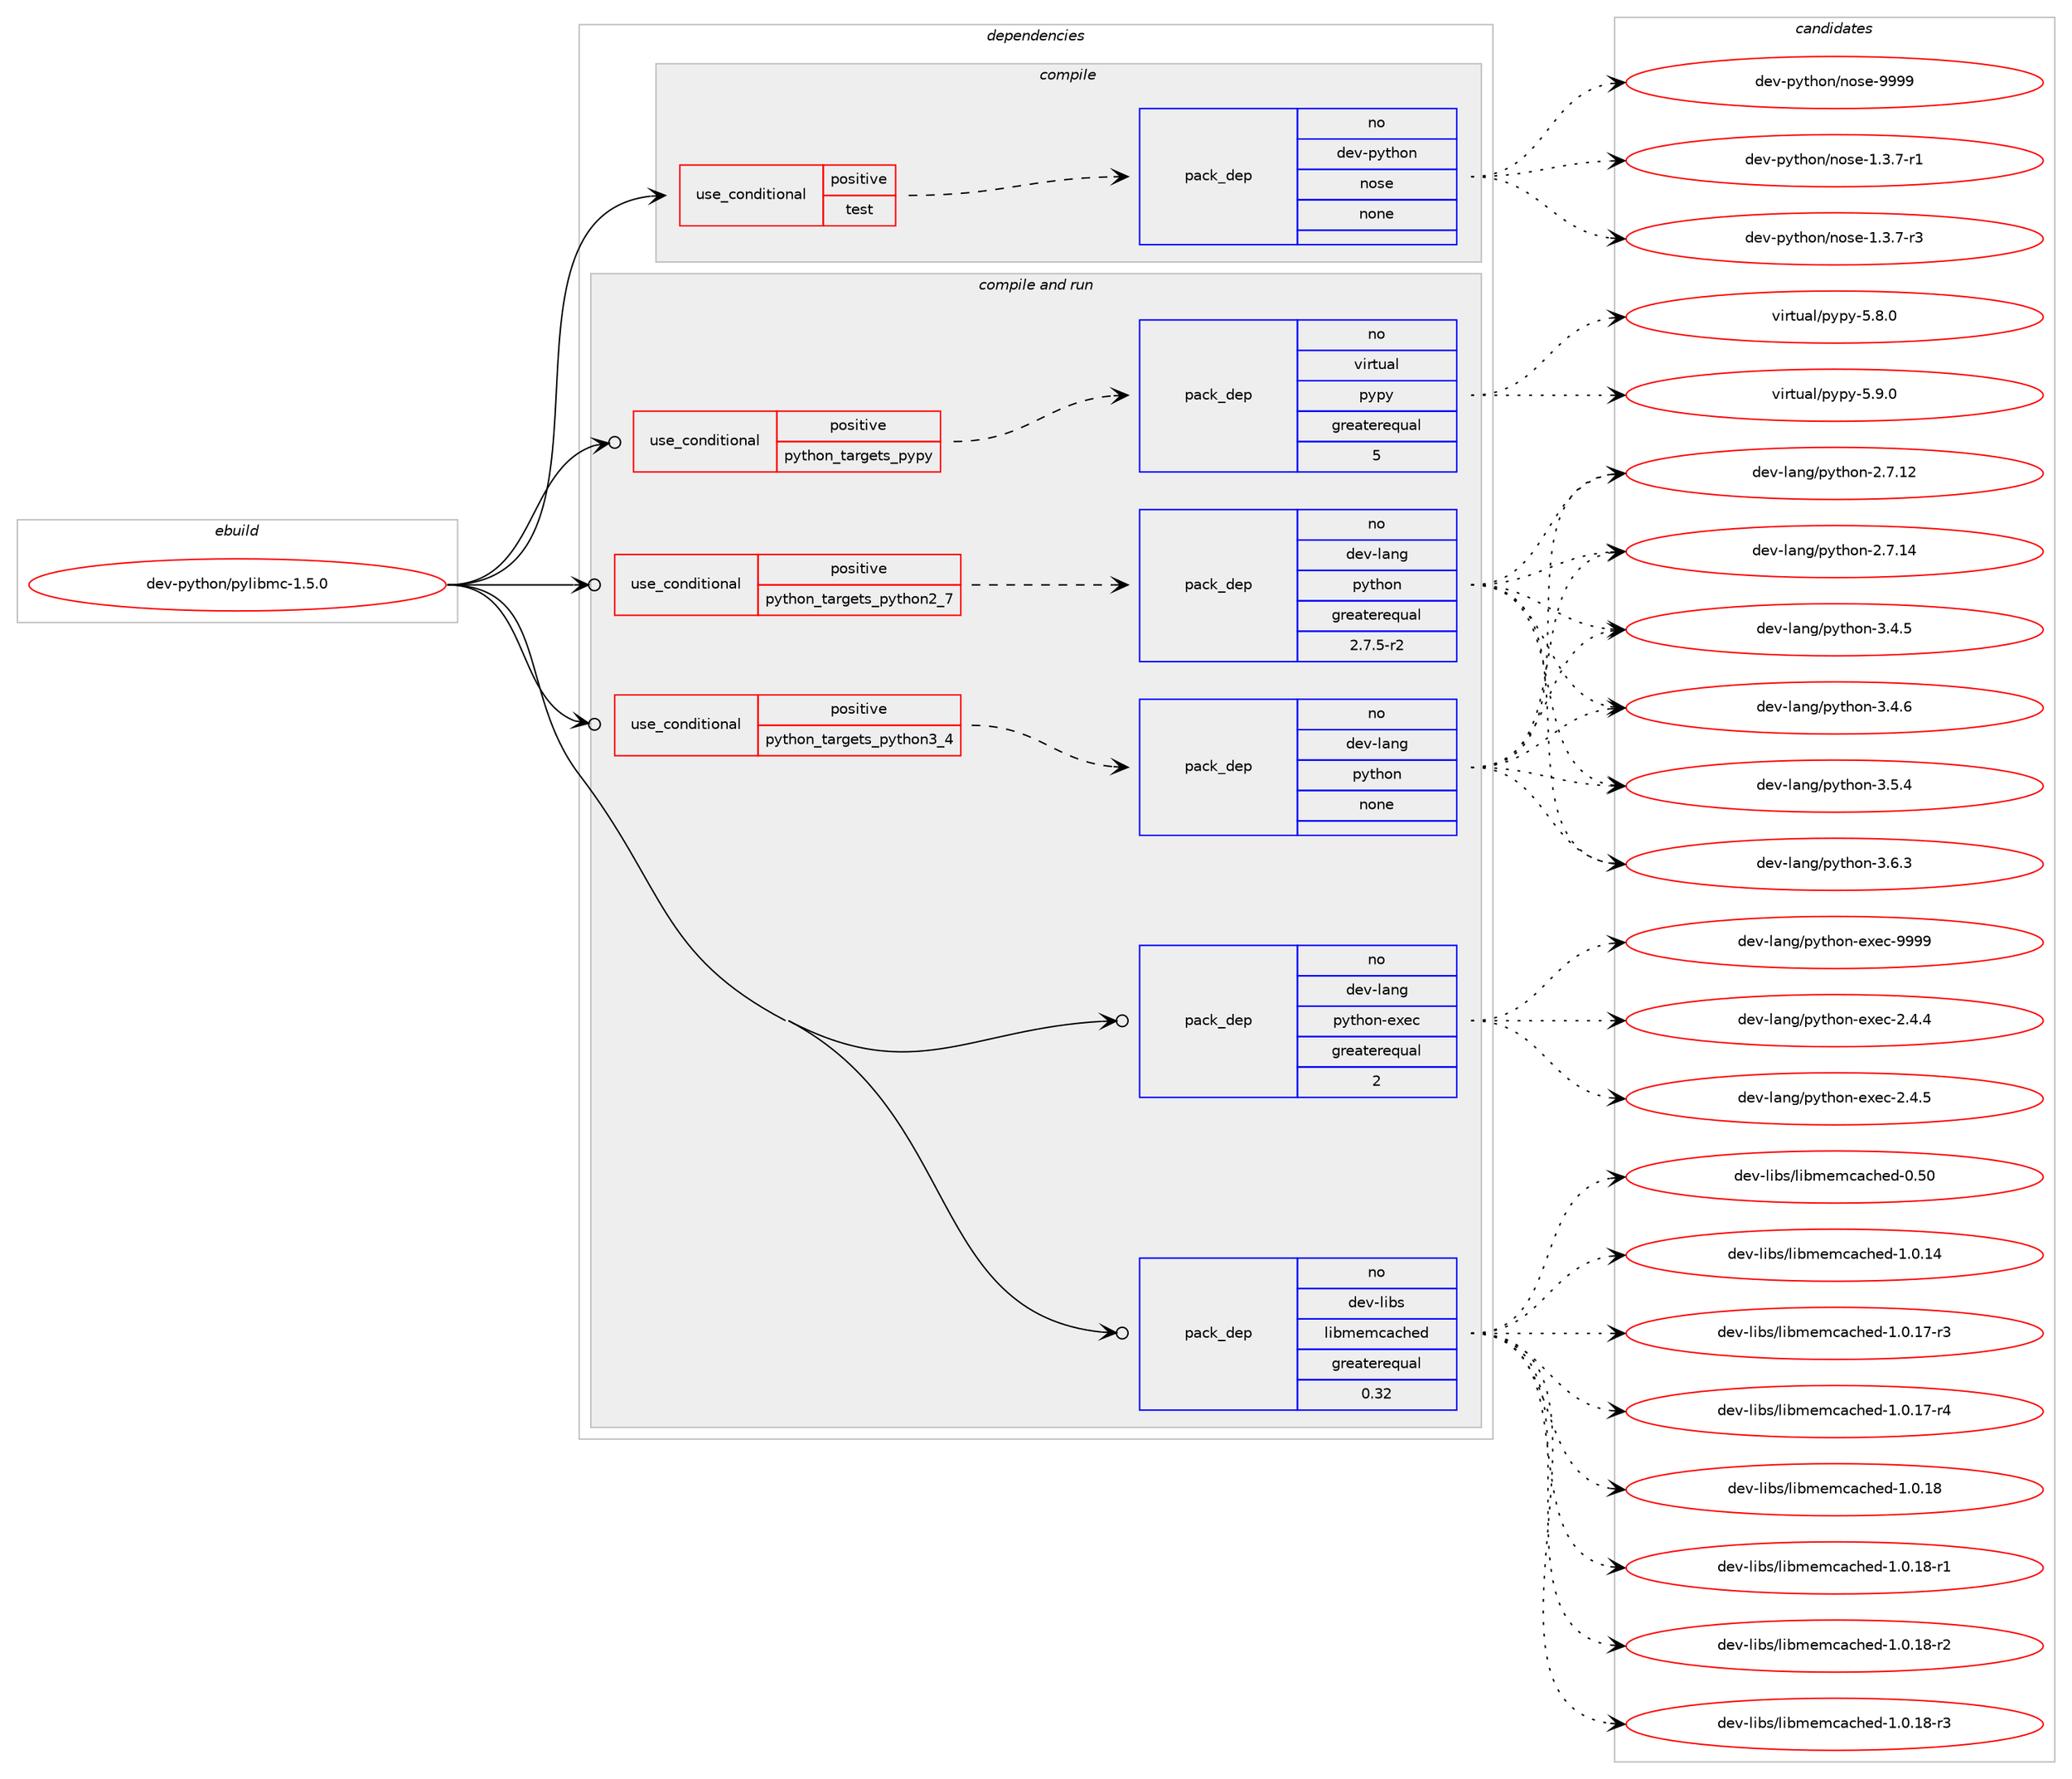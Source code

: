digraph prolog {

# *************
# Graph options
# *************

newrank=true;
concentrate=true;
compound=true;
graph [rankdir=LR,fontname=Helvetica,fontsize=10,ranksep=1.5];#, ranksep=2.5, nodesep=0.2];
edge  [arrowhead=vee];
node  [fontname=Helvetica,fontsize=10];

# **********
# The ebuild
# **********

subgraph cluster_leftcol {
color=gray;
rank=same;
label=<<i>ebuild</i>>;
id [label="dev-python/pylibmc-1.5.0", color=red, width=4, href="../dev-python/pylibmc-1.5.0.svg"];
}

# ****************
# The dependencies
# ****************

subgraph cluster_midcol {
color=gray;
label=<<i>dependencies</i>>;
subgraph cluster_compile {
fillcolor="#eeeeee";
style=filled;
label=<<i>compile</i>>;
subgraph cond38696 {
dependency177213 [label=<<TABLE BORDER="0" CELLBORDER="1" CELLSPACING="0" CELLPADDING="4"><TR><TD ROWSPAN="3" CELLPADDING="10">use_conditional</TD></TR><TR><TD>positive</TD></TR><TR><TD>test</TD></TR></TABLE>>, shape=none, color=red];
subgraph pack134599 {
dependency177214 [label=<<TABLE BORDER="0" CELLBORDER="1" CELLSPACING="0" CELLPADDING="4" WIDTH="220"><TR><TD ROWSPAN="6" CELLPADDING="30">pack_dep</TD></TR><TR><TD WIDTH="110">no</TD></TR><TR><TD>dev-python</TD></TR><TR><TD>nose</TD></TR><TR><TD>none</TD></TR><TR><TD></TD></TR></TABLE>>, shape=none, color=blue];
}
dependency177213:e -> dependency177214:w [weight=20,style="dashed",arrowhead="vee"];
}
id:e -> dependency177213:w [weight=20,style="solid",arrowhead="vee"];
}
subgraph cluster_compileandrun {
fillcolor="#eeeeee";
style=filled;
label=<<i>compile and run</i>>;
subgraph cond38697 {
dependency177215 [label=<<TABLE BORDER="0" CELLBORDER="1" CELLSPACING="0" CELLPADDING="4"><TR><TD ROWSPAN="3" CELLPADDING="10">use_conditional</TD></TR><TR><TD>positive</TD></TR><TR><TD>python_targets_pypy</TD></TR></TABLE>>, shape=none, color=red];
subgraph pack134600 {
dependency177216 [label=<<TABLE BORDER="0" CELLBORDER="1" CELLSPACING="0" CELLPADDING="4" WIDTH="220"><TR><TD ROWSPAN="6" CELLPADDING="30">pack_dep</TD></TR><TR><TD WIDTH="110">no</TD></TR><TR><TD>virtual</TD></TR><TR><TD>pypy</TD></TR><TR><TD>greaterequal</TD></TR><TR><TD>5</TD></TR></TABLE>>, shape=none, color=blue];
}
dependency177215:e -> dependency177216:w [weight=20,style="dashed",arrowhead="vee"];
}
id:e -> dependency177215:w [weight=20,style="solid",arrowhead="odotvee"];
subgraph cond38698 {
dependency177217 [label=<<TABLE BORDER="0" CELLBORDER="1" CELLSPACING="0" CELLPADDING="4"><TR><TD ROWSPAN="3" CELLPADDING="10">use_conditional</TD></TR><TR><TD>positive</TD></TR><TR><TD>python_targets_python2_7</TD></TR></TABLE>>, shape=none, color=red];
subgraph pack134601 {
dependency177218 [label=<<TABLE BORDER="0" CELLBORDER="1" CELLSPACING="0" CELLPADDING="4" WIDTH="220"><TR><TD ROWSPAN="6" CELLPADDING="30">pack_dep</TD></TR><TR><TD WIDTH="110">no</TD></TR><TR><TD>dev-lang</TD></TR><TR><TD>python</TD></TR><TR><TD>greaterequal</TD></TR><TR><TD>2.7.5-r2</TD></TR></TABLE>>, shape=none, color=blue];
}
dependency177217:e -> dependency177218:w [weight=20,style="dashed",arrowhead="vee"];
}
id:e -> dependency177217:w [weight=20,style="solid",arrowhead="odotvee"];
subgraph cond38699 {
dependency177219 [label=<<TABLE BORDER="0" CELLBORDER="1" CELLSPACING="0" CELLPADDING="4"><TR><TD ROWSPAN="3" CELLPADDING="10">use_conditional</TD></TR><TR><TD>positive</TD></TR><TR><TD>python_targets_python3_4</TD></TR></TABLE>>, shape=none, color=red];
subgraph pack134602 {
dependency177220 [label=<<TABLE BORDER="0" CELLBORDER="1" CELLSPACING="0" CELLPADDING="4" WIDTH="220"><TR><TD ROWSPAN="6" CELLPADDING="30">pack_dep</TD></TR><TR><TD WIDTH="110">no</TD></TR><TR><TD>dev-lang</TD></TR><TR><TD>python</TD></TR><TR><TD>none</TD></TR><TR><TD></TD></TR></TABLE>>, shape=none, color=blue];
}
dependency177219:e -> dependency177220:w [weight=20,style="dashed",arrowhead="vee"];
}
id:e -> dependency177219:w [weight=20,style="solid",arrowhead="odotvee"];
subgraph pack134603 {
dependency177221 [label=<<TABLE BORDER="0" CELLBORDER="1" CELLSPACING="0" CELLPADDING="4" WIDTH="220"><TR><TD ROWSPAN="6" CELLPADDING="30">pack_dep</TD></TR><TR><TD WIDTH="110">no</TD></TR><TR><TD>dev-lang</TD></TR><TR><TD>python-exec</TD></TR><TR><TD>greaterequal</TD></TR><TR><TD>2</TD></TR></TABLE>>, shape=none, color=blue];
}
id:e -> dependency177221:w [weight=20,style="solid",arrowhead="odotvee"];
subgraph pack134604 {
dependency177222 [label=<<TABLE BORDER="0" CELLBORDER="1" CELLSPACING="0" CELLPADDING="4" WIDTH="220"><TR><TD ROWSPAN="6" CELLPADDING="30">pack_dep</TD></TR><TR><TD WIDTH="110">no</TD></TR><TR><TD>dev-libs</TD></TR><TR><TD>libmemcached</TD></TR><TR><TD>greaterequal</TD></TR><TR><TD>0.32</TD></TR></TABLE>>, shape=none, color=blue];
}
id:e -> dependency177222:w [weight=20,style="solid",arrowhead="odotvee"];
}
subgraph cluster_run {
fillcolor="#eeeeee";
style=filled;
label=<<i>run</i>>;
}
}

# **************
# The candidates
# **************

subgraph cluster_choices {
rank=same;
color=gray;
label=<<i>candidates</i>>;

subgraph choice134599 {
color=black;
nodesep=1;
choice10010111845112121116104111110471101111151014549465146554511449 [label="dev-python/nose-1.3.7-r1", color=red, width=4,href="../dev-python/nose-1.3.7-r1.svg"];
choice10010111845112121116104111110471101111151014549465146554511451 [label="dev-python/nose-1.3.7-r3", color=red, width=4,href="../dev-python/nose-1.3.7-r3.svg"];
choice10010111845112121116104111110471101111151014557575757 [label="dev-python/nose-9999", color=red, width=4,href="../dev-python/nose-9999.svg"];
dependency177214:e -> choice10010111845112121116104111110471101111151014549465146554511449:w [style=dotted,weight="100"];
dependency177214:e -> choice10010111845112121116104111110471101111151014549465146554511451:w [style=dotted,weight="100"];
dependency177214:e -> choice10010111845112121116104111110471101111151014557575757:w [style=dotted,weight="100"];
}
subgraph choice134600 {
color=black;
nodesep=1;
choice1181051141161179710847112121112121455346564648 [label="virtual/pypy-5.8.0", color=red, width=4,href="../virtual/pypy-5.8.0.svg"];
choice1181051141161179710847112121112121455346574648 [label="virtual/pypy-5.9.0", color=red, width=4,href="../virtual/pypy-5.9.0.svg"];
dependency177216:e -> choice1181051141161179710847112121112121455346564648:w [style=dotted,weight="100"];
dependency177216:e -> choice1181051141161179710847112121112121455346574648:w [style=dotted,weight="100"];
}
subgraph choice134601 {
color=black;
nodesep=1;
choice10010111845108971101034711212111610411111045504655464950 [label="dev-lang/python-2.7.12", color=red, width=4,href="../dev-lang/python-2.7.12.svg"];
choice10010111845108971101034711212111610411111045504655464952 [label="dev-lang/python-2.7.14", color=red, width=4,href="../dev-lang/python-2.7.14.svg"];
choice100101118451089711010347112121116104111110455146524653 [label="dev-lang/python-3.4.5", color=red, width=4,href="../dev-lang/python-3.4.5.svg"];
choice100101118451089711010347112121116104111110455146524654 [label="dev-lang/python-3.4.6", color=red, width=4,href="../dev-lang/python-3.4.6.svg"];
choice100101118451089711010347112121116104111110455146534652 [label="dev-lang/python-3.5.4", color=red, width=4,href="../dev-lang/python-3.5.4.svg"];
choice100101118451089711010347112121116104111110455146544651 [label="dev-lang/python-3.6.3", color=red, width=4,href="../dev-lang/python-3.6.3.svg"];
dependency177218:e -> choice10010111845108971101034711212111610411111045504655464950:w [style=dotted,weight="100"];
dependency177218:e -> choice10010111845108971101034711212111610411111045504655464952:w [style=dotted,weight="100"];
dependency177218:e -> choice100101118451089711010347112121116104111110455146524653:w [style=dotted,weight="100"];
dependency177218:e -> choice100101118451089711010347112121116104111110455146524654:w [style=dotted,weight="100"];
dependency177218:e -> choice100101118451089711010347112121116104111110455146534652:w [style=dotted,weight="100"];
dependency177218:e -> choice100101118451089711010347112121116104111110455146544651:w [style=dotted,weight="100"];
}
subgraph choice134602 {
color=black;
nodesep=1;
choice10010111845108971101034711212111610411111045504655464950 [label="dev-lang/python-2.7.12", color=red, width=4,href="../dev-lang/python-2.7.12.svg"];
choice10010111845108971101034711212111610411111045504655464952 [label="dev-lang/python-2.7.14", color=red, width=4,href="../dev-lang/python-2.7.14.svg"];
choice100101118451089711010347112121116104111110455146524653 [label="dev-lang/python-3.4.5", color=red, width=4,href="../dev-lang/python-3.4.5.svg"];
choice100101118451089711010347112121116104111110455146524654 [label="dev-lang/python-3.4.6", color=red, width=4,href="../dev-lang/python-3.4.6.svg"];
choice100101118451089711010347112121116104111110455146534652 [label="dev-lang/python-3.5.4", color=red, width=4,href="../dev-lang/python-3.5.4.svg"];
choice100101118451089711010347112121116104111110455146544651 [label="dev-lang/python-3.6.3", color=red, width=4,href="../dev-lang/python-3.6.3.svg"];
dependency177220:e -> choice10010111845108971101034711212111610411111045504655464950:w [style=dotted,weight="100"];
dependency177220:e -> choice10010111845108971101034711212111610411111045504655464952:w [style=dotted,weight="100"];
dependency177220:e -> choice100101118451089711010347112121116104111110455146524653:w [style=dotted,weight="100"];
dependency177220:e -> choice100101118451089711010347112121116104111110455146524654:w [style=dotted,weight="100"];
dependency177220:e -> choice100101118451089711010347112121116104111110455146534652:w [style=dotted,weight="100"];
dependency177220:e -> choice100101118451089711010347112121116104111110455146544651:w [style=dotted,weight="100"];
}
subgraph choice134603 {
color=black;
nodesep=1;
choice1001011184510897110103471121211161041111104510112010199455046524652 [label="dev-lang/python-exec-2.4.4", color=red, width=4,href="../dev-lang/python-exec-2.4.4.svg"];
choice1001011184510897110103471121211161041111104510112010199455046524653 [label="dev-lang/python-exec-2.4.5", color=red, width=4,href="../dev-lang/python-exec-2.4.5.svg"];
choice10010111845108971101034711212111610411111045101120101994557575757 [label="dev-lang/python-exec-9999", color=red, width=4,href="../dev-lang/python-exec-9999.svg"];
dependency177221:e -> choice1001011184510897110103471121211161041111104510112010199455046524652:w [style=dotted,weight="100"];
dependency177221:e -> choice1001011184510897110103471121211161041111104510112010199455046524653:w [style=dotted,weight="100"];
dependency177221:e -> choice10010111845108971101034711212111610411111045101120101994557575757:w [style=dotted,weight="100"];
}
subgraph choice134604 {
color=black;
nodesep=1;
choice100101118451081059811547108105981091011099997991041011004548465348 [label="dev-libs/libmemcached-0.50", color=red, width=4,href="../dev-libs/libmemcached-0.50.svg"];
choice1001011184510810598115471081059810910110999979910410110045494648464952 [label="dev-libs/libmemcached-1.0.14", color=red, width=4,href="../dev-libs/libmemcached-1.0.14.svg"];
choice10010111845108105981154710810598109101109999799104101100454946484649554511451 [label="dev-libs/libmemcached-1.0.17-r3", color=red, width=4,href="../dev-libs/libmemcached-1.0.17-r3.svg"];
choice10010111845108105981154710810598109101109999799104101100454946484649554511452 [label="dev-libs/libmemcached-1.0.17-r4", color=red, width=4,href="../dev-libs/libmemcached-1.0.17-r4.svg"];
choice1001011184510810598115471081059810910110999979910410110045494648464956 [label="dev-libs/libmemcached-1.0.18", color=red, width=4,href="../dev-libs/libmemcached-1.0.18.svg"];
choice10010111845108105981154710810598109101109999799104101100454946484649564511449 [label="dev-libs/libmemcached-1.0.18-r1", color=red, width=4,href="../dev-libs/libmemcached-1.0.18-r1.svg"];
choice10010111845108105981154710810598109101109999799104101100454946484649564511450 [label="dev-libs/libmemcached-1.0.18-r2", color=red, width=4,href="../dev-libs/libmemcached-1.0.18-r2.svg"];
choice10010111845108105981154710810598109101109999799104101100454946484649564511451 [label="dev-libs/libmemcached-1.0.18-r3", color=red, width=4,href="../dev-libs/libmemcached-1.0.18-r3.svg"];
dependency177222:e -> choice100101118451081059811547108105981091011099997991041011004548465348:w [style=dotted,weight="100"];
dependency177222:e -> choice1001011184510810598115471081059810910110999979910410110045494648464952:w [style=dotted,weight="100"];
dependency177222:e -> choice10010111845108105981154710810598109101109999799104101100454946484649554511451:w [style=dotted,weight="100"];
dependency177222:e -> choice10010111845108105981154710810598109101109999799104101100454946484649554511452:w [style=dotted,weight="100"];
dependency177222:e -> choice1001011184510810598115471081059810910110999979910410110045494648464956:w [style=dotted,weight="100"];
dependency177222:e -> choice10010111845108105981154710810598109101109999799104101100454946484649564511449:w [style=dotted,weight="100"];
dependency177222:e -> choice10010111845108105981154710810598109101109999799104101100454946484649564511450:w [style=dotted,weight="100"];
dependency177222:e -> choice10010111845108105981154710810598109101109999799104101100454946484649564511451:w [style=dotted,weight="100"];
}
}

}
